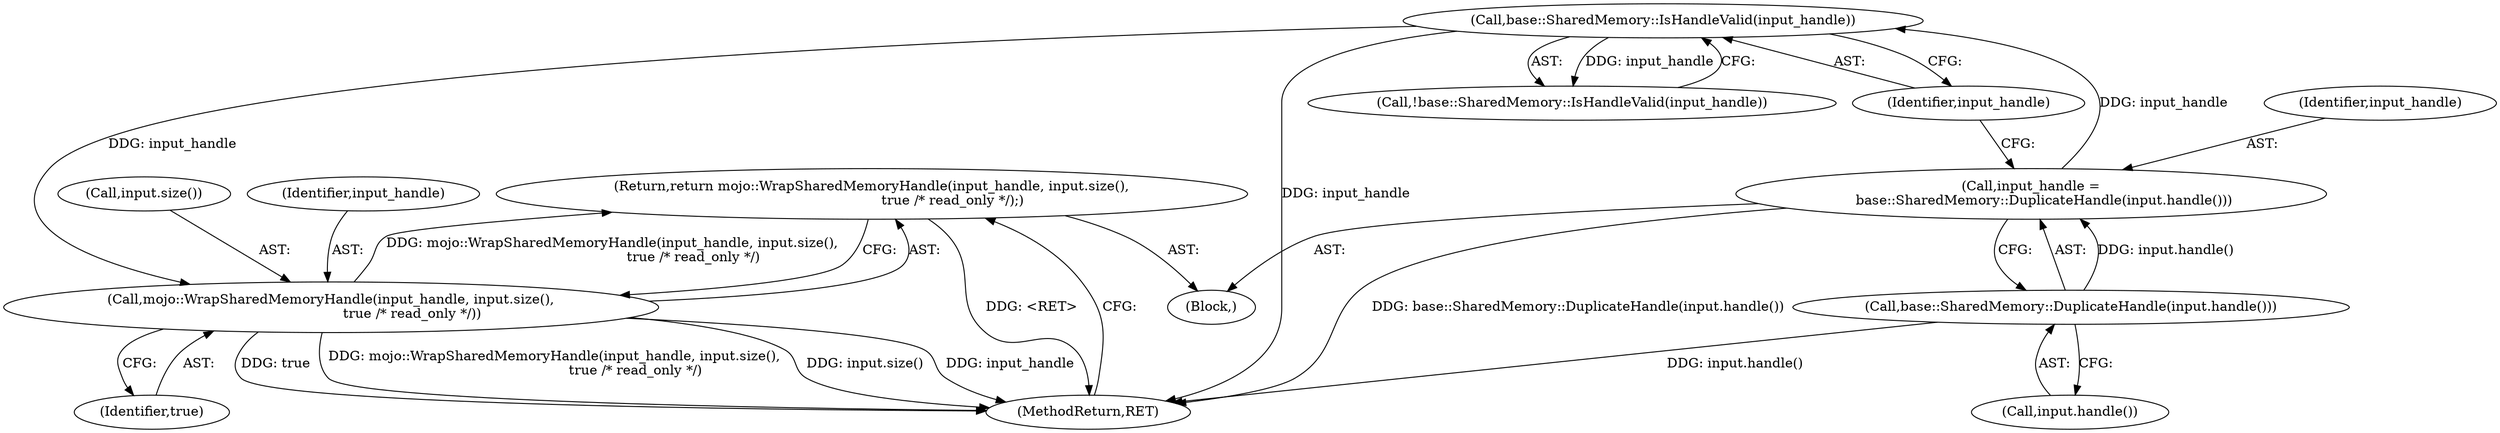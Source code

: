 digraph "1_Chrome_673ce95d481ea9368c4d4d43ac756ba1d6d9e608_24@del" {
"1000120" [label="(Return,return mojo::WrapSharedMemoryHandle(input_handle, input.size(),\n                                      true /* read_only */);)"];
"1000121" [label="(Call,mojo::WrapSharedMemoryHandle(input_handle, input.size(),\n                                      true /* read_only */))"];
"1000111" [label="(Call,base::SharedMemory::IsHandleValid(input_handle))"];
"1000105" [label="(Call,input_handle =\n      base::SharedMemory::DuplicateHandle(input.handle()))"];
"1000107" [label="(Call,base::SharedMemory::DuplicateHandle(input.handle()))"];
"1000120" [label="(Return,return mojo::WrapSharedMemoryHandle(input_handle, input.size(),\n                                      true /* read_only */);)"];
"1000105" [label="(Call,input_handle =\n      base::SharedMemory::DuplicateHandle(input.handle()))"];
"1000125" [label="(MethodReturn,RET)"];
"1000111" [label="(Call,base::SharedMemory::IsHandleValid(input_handle))"];
"1000107" [label="(Call,base::SharedMemory::DuplicateHandle(input.handle()))"];
"1000106" [label="(Identifier,input_handle)"];
"1000103" [label="(Block,)"];
"1000123" [label="(Call,input.size())"];
"1000108" [label="(Call,input.handle())"];
"1000122" [label="(Identifier,input_handle)"];
"1000121" [label="(Call,mojo::WrapSharedMemoryHandle(input_handle, input.size(),\n                                      true /* read_only */))"];
"1000110" [label="(Call,!base::SharedMemory::IsHandleValid(input_handle))"];
"1000112" [label="(Identifier,input_handle)"];
"1000124" [label="(Identifier,true)"];
"1000120" -> "1000103"  [label="AST: "];
"1000120" -> "1000121"  [label="CFG: "];
"1000121" -> "1000120"  [label="AST: "];
"1000125" -> "1000120"  [label="CFG: "];
"1000120" -> "1000125"  [label="DDG: <RET>"];
"1000121" -> "1000120"  [label="DDG: mojo::WrapSharedMemoryHandle(input_handle, input.size(),\n                                      true /* read_only */)"];
"1000121" -> "1000124"  [label="CFG: "];
"1000122" -> "1000121"  [label="AST: "];
"1000123" -> "1000121"  [label="AST: "];
"1000124" -> "1000121"  [label="AST: "];
"1000121" -> "1000125"  [label="DDG: input.size()"];
"1000121" -> "1000125"  [label="DDG: input_handle"];
"1000121" -> "1000125"  [label="DDG: true"];
"1000121" -> "1000125"  [label="DDG: mojo::WrapSharedMemoryHandle(input_handle, input.size(),\n                                      true /* read_only */)"];
"1000111" -> "1000121"  [label="DDG: input_handle"];
"1000111" -> "1000110"  [label="AST: "];
"1000111" -> "1000112"  [label="CFG: "];
"1000112" -> "1000111"  [label="AST: "];
"1000110" -> "1000111"  [label="CFG: "];
"1000111" -> "1000125"  [label="DDG: input_handle"];
"1000111" -> "1000110"  [label="DDG: input_handle"];
"1000105" -> "1000111"  [label="DDG: input_handle"];
"1000105" -> "1000103"  [label="AST: "];
"1000105" -> "1000107"  [label="CFG: "];
"1000106" -> "1000105"  [label="AST: "];
"1000107" -> "1000105"  [label="AST: "];
"1000112" -> "1000105"  [label="CFG: "];
"1000105" -> "1000125"  [label="DDG: base::SharedMemory::DuplicateHandle(input.handle())"];
"1000107" -> "1000105"  [label="DDG: input.handle()"];
"1000107" -> "1000108"  [label="CFG: "];
"1000108" -> "1000107"  [label="AST: "];
"1000107" -> "1000125"  [label="DDG: input.handle()"];
}
